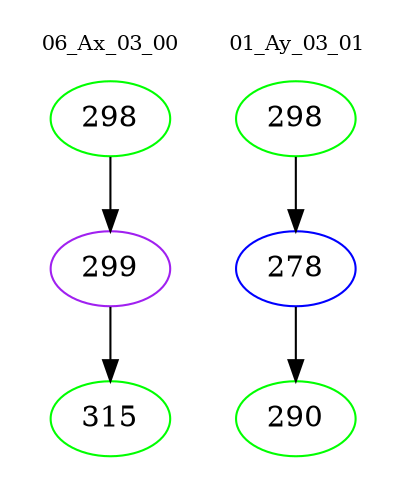 digraph{
subgraph cluster_0 {
color = white
label = "06_Ax_03_00";
fontsize=10;
T0_298 [label="298", color="green"]
T0_298 -> T0_299 [color="black"]
T0_299 [label="299", color="purple"]
T0_299 -> T0_315 [color="black"]
T0_315 [label="315", color="green"]
}
subgraph cluster_1 {
color = white
label = "01_Ay_03_01";
fontsize=10;
T1_298 [label="298", color="green"]
T1_298 -> T1_278 [color="black"]
T1_278 [label="278", color="blue"]
T1_278 -> T1_290 [color="black"]
T1_290 [label="290", color="green"]
}
}
